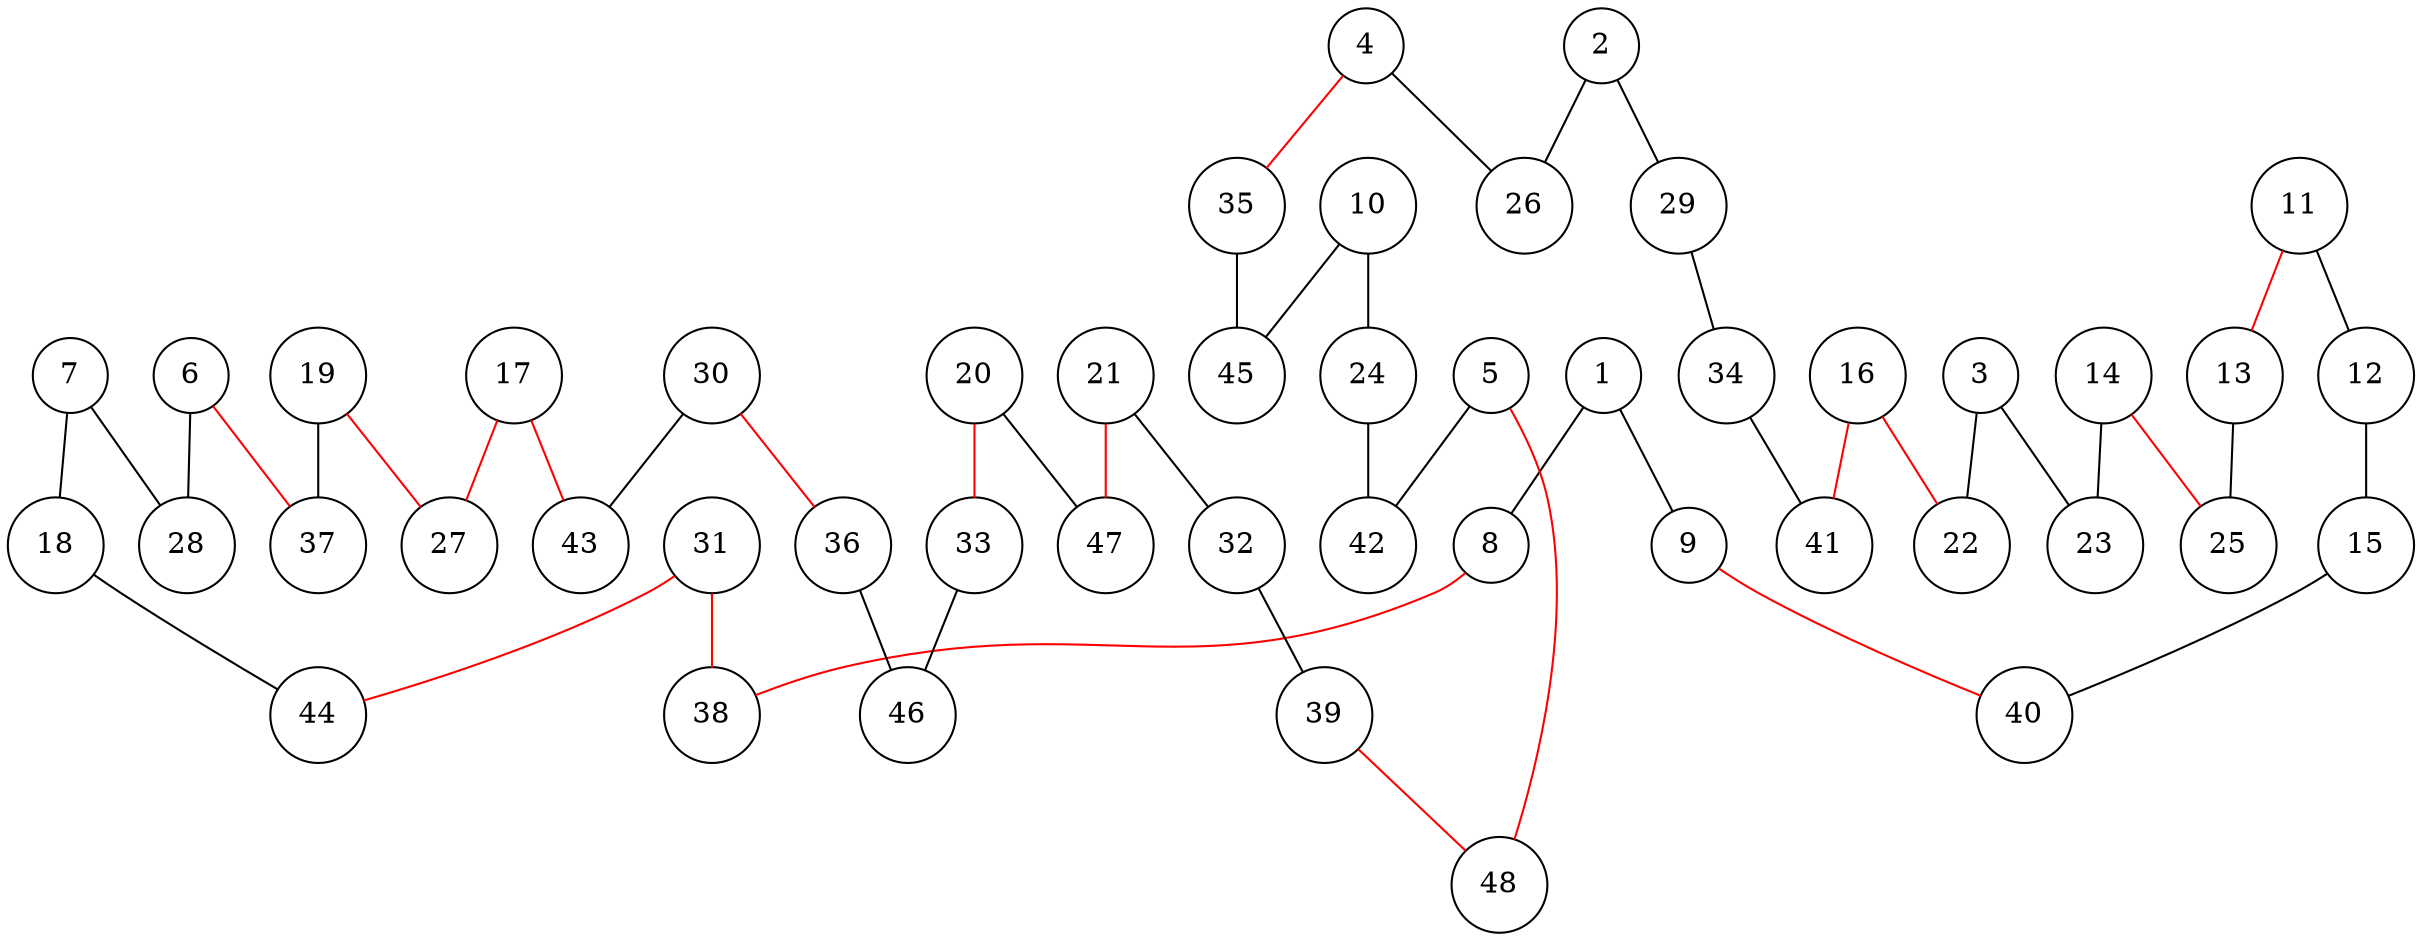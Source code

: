 graph att48 {
	node [shape=circle fillcolor=white]
	1 [ pos = "17.351198,3.743880!"]
	2 [ pos = "5.753672,0.025767!"]
	3 [ pos = "14.248905,3.669157!"]
	4 [ pos = "1.033239,2.166967!"]
	5 [ pos = "7.941252,4.236022!"]
	6 [ pos = "19.603195,11.486730!"]
	7 [ pos = "19.513012,9.574852!"]
	8 [ pos = "18.719402,3.267199!"]
	9 [ pos = "17.773770,4.856996!"]
	10 [ pos = "2.865241,5.279567!"]
	11 [ pos = "14.089152,6.714764!"]
	12 [ pos = "15.431590,7.402731!"]
	13 [ pos = "12.125741,6.889977!"]
	14 [ pos = "11.883535,5.243494!"]
	15 [ pos = "16.354032,6.913167!"]
	16 [ pos = "15.735635,1.723783!"]
	17 [ pos = "19.610925,13.357382!"]
	18 [ pos = "19.227003,9.250193!"]
	19 [ pos = "19.922700,12.169544!"]
	20 [ pos = "15.202267,9.175470!"]
	21 [ pos = "11.551147,8.680752!"]
	22 [ pos = "15.720175,2.860088!"]
	23 [ pos = "13.396032,5.622262!"]
	24 [ pos = "4.207678,7.237825!"]
	25 [ pos = "11.097655,5.982994!"]
	26 [ pos = "1.739242,2.592115!"]
	27 [ pos = "19.466632,12.416903!"]
	28 [ pos = "19.430559,10.257666!"]
	29 [ pos = "8.186035,1.947952!"]
	30 [ pos = "18.943571,11.610410!"]
	31 [ pos = "19.440866,7.217212!"]
	32 [ pos = "8.361247,8.515846!"]
	33 [ pos = "16.557588,8.175728!"]
	34 [ pos = "11.873229,3.086833!"]
	35 [ pos = "0.059263,5.709869!"]
	36 [ pos = "18.675599,9.737181!"]
	37 [ pos = "20.000000,11.839732!"]
	38 [ pos = "19.046637,5.782015!"]
	39 [ pos = "8.977068,7.289358!"]
	40 [ pos = "16.158207,5.501159!"]
	41 [ pos = "12.844628,0.360732!"]
	42 [ pos = "4.936872,4.042772!"]
	43 [ pos = "18.758052,12.623035!"]
	44 [ pos = "19.348106,8.345787!"]
	45 [ pos = "0.025767,6.895130!"]
	46 [ pos = "17.539294,7.711930!"]
	47 [ pos = "13.359959,8.394744!"]
	48 [ pos = "7.789230,5.003865!"]

	1 -- 8 [color = black]
	1 -- 9 [color = black]
	2 -- 26 [color = black]
	2 -- 29 [color = black]
	3 -- 22 [color = black]
	3 -- 23 [color = black]
	4 -- 26 [color = black]
	4 -- 35 [color = red]
	5 -- 42 [color = black]
	5 -- 48 [color = red]
	6 -- 28 [color = black]
	6 -- 37 [color = red]
	7 -- 18 [color = black]
	7 -- 28 [color = black]
	8 -- 38 [color = red]
	9 -- 40 [color = red]
	10 -- 24 [color = black]
	10 -- 45 [color = black]
	11 -- 12 [color = black]
	11 -- 13 [color = red]
	12 -- 15 [color = black]
	13 -- 25 [color = black]
	14 -- 23 [color = black]
	14 -- 25 [color = red]
	15 -- 40 [color = black]
	16 -- 22 [color = red]
	16 -- 41 [color = red]
	17 -- 27 [color = red]
	17 -- 43 [color = red]
	18 -- 44 [color = black]
	19 -- 27 [color = red]
	19 -- 37 [color = black]
	20 -- 33 [color = red]
	20 -- 47 [color = black]
	21 -- 32 [color = black]
	21 -- 47 [color = red]
	24 -- 42 [color = black]
	29 -- 34 [color = black]
	30 -- 36 [color = red]
	30 -- 43 [color = black]
	31 -- 38 [color = red]
	31 -- 44 [color = red]
	32 -- 39 [color = black]
	33 -- 46 [color = black]
	34 -- 41 [color = black]
	35 -- 45 [color = black]
	36 -- 46 [color = black]
	39 -- 48 [color = red]
}